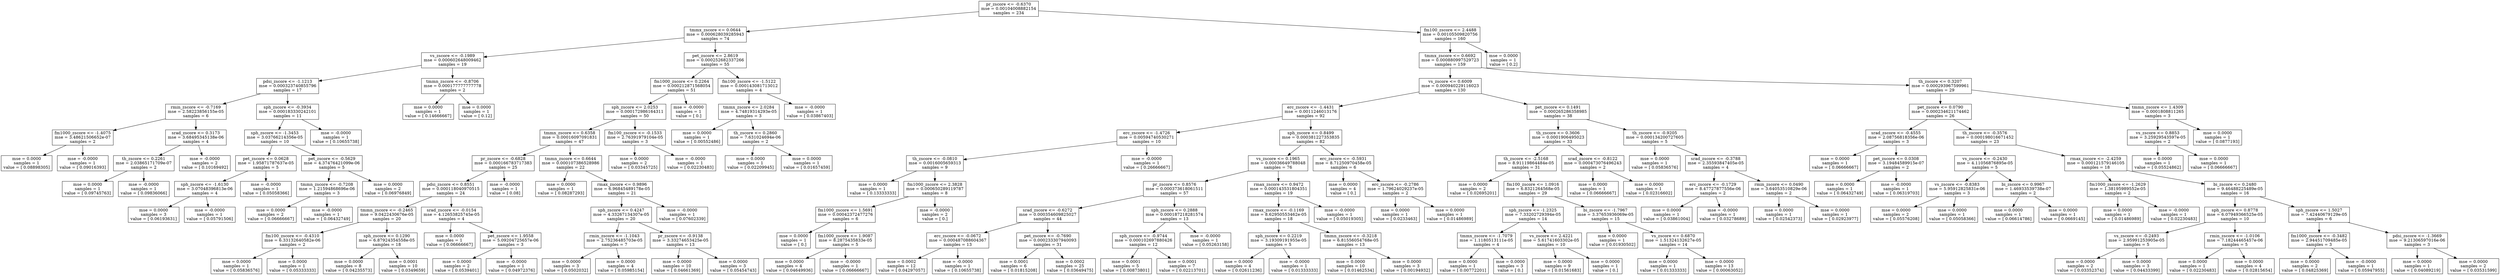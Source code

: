 digraph Tree {
0 [label="pr_zscore <= -0.6370\nmse = 0.00104008882154\nsamples = 234", shape="box"] ;
1 [label="tmmx_zscore <= 0.0644\nmse = 0.000628039285943\nsamples = 74", shape="box"] ;
0 -> 1 ;
2 [label="vs_zscore <= -0.1989\nmse = 0.000602648009462\nsamples = 19", shape="box"] ;
1 -> 2 ;
3 [label="pdsi_zscore <= -1.1213\nmse = 0.000323740855796\nsamples = 17", shape="box"] ;
2 -> 3 ;
4 [label="rmin_zscore <= -0.7169\nmse = 2.58223856155e-05\nsamples = 6", shape="box"] ;
3 -> 4 ;
5 [label="fm1000_zscore <= -1.4075\nmse = 3.48621506652e-07\nsamples = 2", shape="box"] ;
4 -> 5 ;
6 [label="mse = 0.0000\nsamples = 1\nvalue = [ 0.08898305]", shape="box"] ;
5 -> 6 ;
7 [label="mse = -0.0000\nsamples = 1\nvalue = [ 0.09016393]", shape="box"] ;
5 -> 7 ;
8 [label="srad_zscore <= 0.3173\nmse = 3.68495345138e-06\nsamples = 4", shape="box"] ;
4 -> 8 ;
9 [label="th_zscore <= 0.2261\nmse = 2.03865171709e-07\nsamples = 2", shape="box"] ;
8 -> 9 ;
10 [label="mse = 0.0000\nsamples = 1\nvalue = [ 0.09745763]", shape="box"] ;
9 -> 10 ;
11 [label="mse = -0.0000\nsamples = 1\nvalue = [ 0.09836066]", shape="box"] ;
9 -> 11 ;
12 [label="mse = -0.0000\nsamples = 2\nvalue = [ 0.10169492]", shape="box"] ;
8 -> 12 ;
13 [label="sph_zscore <= -0.3934\nmse = 0.000183330242101\nsamples = 11", shape="box"] ;
3 -> 13 ;
14 [label="sph_zscore <= -1.3453\nmse = 3.03766214356e-05\nsamples = 10", shape="box"] ;
13 -> 14 ;
15 [label="pet_zscore <= 0.0628\nmse = 1.95871787637e-05\nsamples = 5", shape="box"] ;
14 -> 15 ;
16 [label="sph_zscore <= -1.6130\nmse = 3.07048396813e-06\nsamples = 4", shape="box"] ;
15 -> 16 ;
17 [label="mse = 0.0000\nsamples = 3\nvalue = [ 0.06193631]", shape="box"] ;
16 -> 17 ;
18 [label="mse = -0.0000\nsamples = 1\nvalue = [ 0.05791506]", shape="box"] ;
16 -> 18 ;
19 [label="mse = -0.0000\nsamples = 1\nvalue = [ 0.05058366]", shape="box"] ;
15 -> 19 ;
20 [label="pet_zscore <= -0.5629\nmse = 4.37476421099e-06\nsamples = 5", shape="box"] ;
14 -> 20 ;
21 [label="tmmn_zscore <= -0.7208\nmse = 1.21594868696e-06\nsamples = 3", shape="box"] ;
20 -> 21 ;
22 [label="mse = 0.0000\nsamples = 2\nvalue = [ 0.06666667]", shape="box"] ;
21 -> 22 ;
23 [label="mse = -0.0000\nsamples = 1\nvalue = [ 0.06432749]", shape="box"] ;
21 -> 23 ;
24 [label="mse = 0.0000\nsamples = 2\nvalue = [ 0.06976849]", shape="box"] ;
20 -> 24 ;
25 [label="mse = -0.0000\nsamples = 1\nvalue = [ 0.10655738]", shape="box"] ;
13 -> 25 ;
26 [label="tmmn_zscore <= -0.8706\nmse = 0.000177777777778\nsamples = 2", shape="box"] ;
2 -> 26 ;
27 [label="mse = 0.0000\nsamples = 1\nvalue = [ 0.14666667]", shape="box"] ;
26 -> 27 ;
28 [label="mse = 0.0000\nsamples = 1\nvalue = [ 0.12]", shape="box"] ;
26 -> 28 ;
29 [label="pet_zscore <= 2.8619\nmse = 0.000252682337266\nsamples = 55", shape="box"] ;
1 -> 29 ;
30 [label="fm1000_zscore <= 0.2264\nmse = 0.000212871568054\nsamples = 51", shape="box"] ;
29 -> 30 ;
31 [label="sph_zscore <= 2.0253\nmse = 0.000172986164311\nsamples = 50", shape="box"] ;
30 -> 31 ;
32 [label="tmmn_zscore <= 0.6358\nmse = 0.00016097091831\nsamples = 47", shape="box"] ;
31 -> 32 ;
33 [label="pr_zscore <= -0.6828\nmse = 0.000166783717383\nsamples = 25", shape="box"] ;
32 -> 33 ;
34 [label="pdsi_zscore <= 0.8551\nmse = 0.000118040970515\nsamples = 24", shape="box"] ;
33 -> 34 ;
35 [label="tmmn_zscore <= -0.2465\nmse = 9.0422430676e-05\nsamples = 20", shape="box"] ;
34 -> 35 ;
36 [label="fm100_zscore <= -0.4310\nmse = 6.33132640582e-06\nsamples = 2", shape="box"] ;
35 -> 36 ;
37 [label="mse = 0.0000\nsamples = 1\nvalue = [ 0.05836576]", shape="box"] ;
36 -> 37 ;
38 [label="mse = 0.0000\nsamples = 1\nvalue = [ 0.05333333]", shape="box"] ;
36 -> 38 ;
39 [label="sph_zscore <= 0.1290\nmse = 6.87924354558e-05\nsamples = 18", shape="box"] ;
35 -> 39 ;
40 [label="mse = 0.0000\nsamples = 8\nvalue = [ 0.04235573]", shape="box"] ;
39 -> 40 ;
41 [label="mse = 0.0001\nsamples = 10\nvalue = [ 0.0349659]", shape="box"] ;
39 -> 41 ;
42 [label="srad_zscore <= -0.0154\nmse = 4.12653825745e-05\nsamples = 4", shape="box"] ;
34 -> 42 ;
43 [label="mse = 0.0000\nsamples = 1\nvalue = [ 0.06666667]", shape="box"] ;
42 -> 43 ;
44 [label="pet_zscore <= 1.9558\nmse = 5.09204725657e-06\nsamples = 3", shape="box"] ;
42 -> 44 ;
45 [label="mse = 0.0000\nsamples = 2\nvalue = [ 0.0539401]", shape="box"] ;
44 -> 45 ;
46 [label="mse = -0.0000\nsamples = 1\nvalue = [ 0.04972376]", shape="box"] ;
44 -> 46 ;
47 [label="mse = -0.0000\nsamples = 1\nvalue = [ 0.08]", shape="box"] ;
33 -> 47 ;
48 [label="tmmn_zscore <= 0.6644\nmse = 0.000107386528986\nsamples = 22", shape="box"] ;
32 -> 48 ;
49 [label="mse = 0.0000\nsamples = 1\nvalue = [ 0.08287293]", shape="box"] ;
48 -> 49 ;
50 [label="rmax_zscore <= 0.9896\nmse = 6.96845489178e-05\nsamples = 21", shape="box"] ;
48 -> 50 ;
51 [label="sph_zscore <= 0.4247\nmse = 4.33267134307e-05\nsamples = 20", shape="box"] ;
50 -> 51 ;
52 [label="rmin_zscore <= -1.1043\nmse = 2.75236485703e-05\nsamples = 7", shape="box"] ;
51 -> 52 ;
53 [label="mse = 0.0000\nsamples = 3\nvalue = [ 0.0502032]", shape="box"] ;
52 -> 53 ;
54 [label="mse = 0.0000\nsamples = 4\nvalue = [ 0.05985154]", shape="box"] ;
52 -> 54 ;
55 [label="pr_zscore <= -0.9138\nmse = 3.33274653425e-05\nsamples = 13", shape="box"] ;
51 -> 55 ;
56 [label="mse = 0.0000\nsamples = 10\nvalue = [ 0.04661369]", shape="box"] ;
55 -> 56 ;
57 [label="mse = 0.0000\nsamples = 3\nvalue = [ 0.05454743]", shape="box"] ;
55 -> 57 ;
58 [label="mse = -0.0000\nsamples = 1\nvalue = [ 0.07602339]", shape="box"] ;
50 -> 58 ;
59 [label="fm100_zscore <= -0.1533\nmse = 2.76391979104e-05\nsamples = 3", shape="box"] ;
31 -> 59 ;
60 [label="mse = 0.0000\nsamples = 2\nvalue = [ 0.03345725]", shape="box"] ;
59 -> 60 ;
61 [label="mse = -0.0000\nsamples = 1\nvalue = [ 0.02230483]", shape="box"] ;
59 -> 61 ;
62 [label="mse = -0.0000\nsamples = 1\nvalue = [ 0.]", shape="box"] ;
30 -> 62 ;
63 [label="fm100_zscore <= -1.5122\nmse = 0.000143081713012\nsamples = 4", shape="box"] ;
29 -> 63 ;
64 [label="tmmx_zscore <= 2.0284\nmse = 4.74819314293e-05\nsamples = 3", shape="box"] ;
63 -> 64 ;
65 [label="mse = 0.0000\nsamples = 1\nvalue = [ 0.00552486]", shape="box"] ;
64 -> 65 ;
66 [label="th_zscore <= 0.2860\nmse = 7.631024694e-06\nsamples = 2", shape="box"] ;
64 -> 66 ;
67 [label="mse = 0.0000\nsamples = 1\nvalue = [ 0.02209945]", shape="box"] ;
66 -> 67 ;
68 [label="mse = 0.0000\nsamples = 1\nvalue = [ 0.01657459]", shape="box"] ;
66 -> 68 ;
69 [label="mse = -0.0000\nsamples = 1\nvalue = [ 0.03867403]", shape="box"] ;
63 -> 69 ;
70 [label="fm100_zscore <= 2.4488\nmse = 0.00105509820756\nsamples = 160", shape="box"] ;
0 -> 70 ;
71 [label="tmmx_zscore <= 0.6692\nmse = 0.000880997529723\nsamples = 159", shape="box"] ;
70 -> 71 ;
72 [label="vs_zscore <= 0.6009\nmse = 0.000940229116023\nsamples = 130", shape="box"] ;
71 -> 72 ;
73 [label="erc_zscore <= -1.4431\nmse = 0.0011246013176\nsamples = 92", shape="box"] ;
72 -> 73 ;
74 [label="erc_zscore <= -1.4726\nmse = 0.00594740530271\nsamples = 10", shape="box"] ;
73 -> 74 ;
75 [label="th_zscore <= -0.0810\nmse = 0.0016005659313\nsamples = 9", shape="box"] ;
74 -> 75 ;
76 [label="mse = 0.0000\nsamples = 1\nvalue = [ 0.13333333]", shape="box"] ;
75 -> 76 ;
77 [label="fm1000_zscore <= 2.3828\nmse = 0.000650289119787\nsamples = 8", shape="box"] ;
75 -> 77 ;
78 [label="fm1000_zscore <= 1.5691\nmse = 0.00042372477276\nsamples = 6", shape="box"] ;
77 -> 78 ;
79 [label="mse = 0.0000\nsamples = 1\nvalue = [ 0.]", shape="box"] ;
78 -> 79 ;
80 [label="fm1000_zscore <= 1.9087\nmse = 8.2875435833e-05\nsamples = 5", shape="box"] ;
78 -> 80 ;
81 [label="mse = 0.0000\nsamples = 4\nvalue = [ 0.04649936]", shape="box"] ;
80 -> 81 ;
82 [label="mse = -0.0000\nsamples = 1\nvalue = [ 0.06666667]", shape="box"] ;
80 -> 82 ;
83 [label="mse = -0.0000\nsamples = 2\nvalue = [ 0.]", shape="box"] ;
77 -> 83 ;
84 [label="mse = -0.0000\nsamples = 1\nvalue = [ 0.26666667]", shape="box"] ;
74 -> 84 ;
85 [label="sph_zscore <= 0.8499\nmse = 0.000381227353835\nsamples = 82", shape="box"] ;
73 -> 85 ;
86 [label="vs_zscore <= 0.1965\nmse = 0.00036649788048\nsamples = 76", shape="box"] ;
85 -> 86 ;
87 [label="pr_zscore <= 0.8576\nmse = 0.000373618061511\nsamples = 57", shape="box"] ;
86 -> 87 ;
88 [label="srad_zscore <= -0.6272\nmse = 0.000354609825027\nsamples = 44", shape="box"] ;
87 -> 88 ;
89 [label="erc_zscore <= -0.0672\nmse = 0.000487088604367\nsamples = 13", shape="box"] ;
88 -> 89 ;
90 [label="mse = 0.0002\nsamples = 12\nvalue = [ 0.04297057]", shape="box"] ;
89 -> 90 ;
91 [label="mse = -0.0000\nsamples = 1\nvalue = [ 0.10655738]", shape="box"] ;
89 -> 91 ;
92 [label="pet_zscore <= -0.7690\nmse = 0.000233307940093\nsamples = 31", shape="box"] ;
88 -> 92 ;
93 [label="mse = 0.0001\nsamples = 6\nvalue = [ 0.01815208]", shape="box"] ;
92 -> 93 ;
94 [label="mse = 0.0002\nsamples = 25\nvalue = [ 0.03649475]", shape="box"] ;
92 -> 94 ;
95 [label="sph_zscore <= 0.2888\nmse = 0.000187218281574\nsamples = 13", shape="box"] ;
87 -> 95 ;
96 [label="sph_zscore <= -0.9744\nmse = 0.000102697880426\nsamples = 12", shape="box"] ;
95 -> 96 ;
97 [label="mse = 0.0001\nsamples = 5\nvalue = [ 0.00873801]", shape="box"] ;
96 -> 97 ;
98 [label="mse = 0.0001\nsamples = 7\nvalue = [ 0.02213701]", shape="box"] ;
96 -> 98 ;
99 [label="mse = -0.0000\nsamples = 1\nvalue = [ 0.05263158]", shape="box"] ;
95 -> 99 ;
100 [label="rmax_zscore <= 0.9472\nmse = 0.000143531804351\nsamples = 19", shape="box"] ;
86 -> 100 ;
101 [label="rmax_zscore <= -0.1169\nmse = 8.62950553462e-05\nsamples = 18", shape="box"] ;
100 -> 101 ;
102 [label="sph_zscore <= 0.2219\nmse = 3.19309191955e-05\nsamples = 5", shape="box"] ;
101 -> 102 ;
103 [label="mse = 0.0000\nsamples = 4\nvalue = [ 0.02611236]", shape="box"] ;
102 -> 103 ;
104 [label="mse = -0.0000\nsamples = 1\nvalue = [ 0.01333333]", shape="box"] ;
102 -> 104 ;
105 [label="tmmn_zscore <= -0.3218\nmse = 6.81556054768e-05\nsamples = 13", shape="box"] ;
101 -> 105 ;
106 [label="mse = 0.0000\nsamples = 10\nvalue = [ 0.01462534]", shape="box"] ;
105 -> 106 ;
107 [label="mse = 0.0000\nsamples = 3\nvalue = [ 0.00194932]", shape="box"] ;
105 -> 107 ;
108 [label="mse = -0.0000\nsamples = 1\nvalue = [ 0.05019305]", shape="box"] ;
100 -> 108 ;
109 [label="erc_zscore <= -0.5931\nmse = 8.71250970458e-05\nsamples = 6", shape="box"] ;
85 -> 109 ;
110 [label="mse = 0.0000\nsamples = 4\nvalue = [ 0.]", shape="box"] ;
109 -> 110 ;
111 [label="erc_zscore <= -0.2786\nmse = 1.79624029237e-05\nsamples = 2", shape="box"] ;
109 -> 111 ;
112 [label="mse = 0.0000\nsamples = 1\nvalue = [ 0.0233463]", shape="box"] ;
111 -> 112 ;
113 [label="mse = 0.0000\nsamples = 1\nvalue = [ 0.01486989]", shape="box"] ;
111 -> 113 ;
114 [label="pet_zscore <= 0.1491\nmse = 0.000265286358985\nsamples = 38", shape="box"] ;
72 -> 114 ;
115 [label="th_zscore <= 0.3606\nmse = 0.0001906495023\nsamples = 33", shape="box"] ;
114 -> 115 ;
116 [label="th_zscore <= -2.5168\nmse = 8.91119864484e-05\nsamples = 31", shape="box"] ;
115 -> 116 ;
117 [label="mse = 0.0000\nsamples = 2\nvalue = [ 0.02695201]", shape="box"] ;
116 -> 117 ;
118 [label="fm100_zscore <= 1.0916\nmse = 6.8321264568e-05\nsamples = 29", shape="box"] ;
116 -> 118 ;
119 [label="sph_zscore <= -1.2325\nmse = 7.33202729394e-05\nsamples = 14", shape="box"] ;
118 -> 119 ;
120 [label="tmmx_zscore <= -1.7079\nmse = 1.1180513111e-05\nsamples = 4", shape="box"] ;
119 -> 120 ;
121 [label="mse = 0.0000\nsamples = 1\nvalue = [ 0.00772201]", shape="box"] ;
120 -> 121 ;
122 [label="mse = 0.0000\nsamples = 3\nvalue = [ 0.]", shape="box"] ;
120 -> 122 ;
123 [label="vs_zscore <= 2.4221\nmse = 5.61741603302e-05\nsamples = 10", shape="box"] ;
119 -> 123 ;
124 [label="mse = 0.0000\nsamples = 9\nvalue = [ 0.01561683]", shape="box"] ;
123 -> 124 ;
125 [label="mse = 0.0000\nsamples = 1\nvalue = [ 0.]", shape="box"] ;
123 -> 125 ;
126 [label="bi_zscore <= -1.7967\nmse = 3.37653936069e-05\nsamples = 15", shape="box"] ;
118 -> 126 ;
127 [label="mse = 0.0000\nsamples = 1\nvalue = [ 0.01930502]", shape="box"] ;
126 -> 127 ;
128 [label="vs_zscore <= 0.6870\nmse = 1.51324132627e-05\nsamples = 14", shape="box"] ;
126 -> 128 ;
129 [label="mse = 0.0000\nsamples = 1\nvalue = [ 0.01333333]", shape="box"] ;
128 -> 129 ;
130 [label="mse = 0.0000\nsamples = 13\nvalue = [ 0.00063052]", shape="box"] ;
128 -> 130 ;
131 [label="srad_zscore <= -0.8122\nmse = 0.000473076496243\nsamples = 2", shape="box"] ;
115 -> 131 ;
132 [label="mse = 0.0000\nsamples = 1\nvalue = [ 0.06666667]", shape="box"] ;
131 -> 132 ;
133 [label="mse = 0.0000\nsamples = 1\nvalue = [ 0.02316602]", shape="box"] ;
131 -> 133 ;
134 [label="th_zscore <= -0.9205\nmse = 0.000134200727605\nsamples = 5", shape="box"] ;
114 -> 134 ;
135 [label="mse = 0.0000\nsamples = 1\nvalue = [ 0.05836576]", shape="box"] ;
134 -> 135 ;
136 [label="srad_zscore <= -0.3788\nmse = 2.35593847405e-05\nsamples = 4", shape="box"] ;
134 -> 136 ;
137 [label="erc_zscore <= -0.1729\nmse = 8.47727877556e-06\nsamples = 2", shape="box"] ;
136 -> 137 ;
138 [label="mse = 0.0000\nsamples = 1\nvalue = [ 0.03861004]", shape="box"] ;
137 -> 138 ;
139 [label="mse = -0.0000\nsamples = 1\nvalue = [ 0.03278689]", shape="box"] ;
137 -> 139 ;
140 [label="rmin_zscore <= 0.0490\nmse = 3.64053510829e-06\nsamples = 2", shape="box"] ;
136 -> 140 ;
141 [label="mse = 0.0000\nsamples = 1\nvalue = [ 0.02542373]", shape="box"] ;
140 -> 141 ;
142 [label="mse = 0.0000\nsamples = 1\nvalue = [ 0.02923977]", shape="box"] ;
140 -> 142 ;
143 [label="th_zscore <= 0.3207\nmse = 0.000293967599961\nsamples = 29", shape="box"] ;
71 -> 143 ;
144 [label="pet_zscore <= 0.0790\nmse = 0.000234621174462\nsamples = 26", shape="box"] ;
143 -> 144 ;
145 [label="srad_zscore <= -0.4555\nmse = 2.08756818356e-06\nsamples = 3", shape="box"] ;
144 -> 145 ;
146 [label="mse = 0.0000\nsamples = 1\nvalue = [ 0.06666667]", shape="box"] ;
145 -> 146 ;
147 [label="pet_zscore <= 0.0308\nmse = 3.19484589915e-07\nsamples = 2", shape="box"] ;
145 -> 147 ;
148 [label="mse = 0.0000\nsamples = 1\nvalue = [ 0.06432749]", shape="box"] ;
147 -> 148 ;
149 [label="mse = -0.0000\nsamples = 1\nvalue = [ 0.06319703]", shape="box"] ;
147 -> 149 ;
150 [label="th_zscore <= -0.3576\nmse = 0.000198016671452\nsamples = 23", shape="box"] ;
144 -> 150 ;
151 [label="vs_zscore <= -0.2430\nmse = 4.11056876895e-05\nsamples = 5", shape="box"] ;
150 -> 151 ;
152 [label="vs_zscore <= -0.8383\nmse = 5.95912825831e-06\nsamples = 3", shape="box"] ;
151 -> 152 ;
153 [label="mse = 0.0000\nsamples = 2\nvalue = [ 0.05576208]", shape="box"] ;
152 -> 153 ;
154 [label="mse = 0.0000\nsamples = 1\nvalue = [ 0.05058366]", shape="box"] ;
152 -> 154 ;
155 [label="bi_zscore <= 0.9967\nmse = 1.46933539738e-07\nsamples = 2", shape="box"] ;
151 -> 155 ;
156 [label="mse = 0.0000\nsamples = 1\nvalue = [ 0.06614786]", shape="box"] ;
155 -> 156 ;
157 [label="mse = 0.0000\nsamples = 1\nvalue = [ 0.0669145]", shape="box"] ;
155 -> 157 ;
158 [label="rmax_zscore <= -2.4259\nmse = 0.000121579146105\nsamples = 18", shape="box"] ;
150 -> 158 ;
159 [label="fm1000_zscore <= -1.2629\nmse = 1.38195989552e-05\nsamples = 2", shape="box"] ;
158 -> 159 ;
160 [label="mse = 0.0000\nsamples = 1\nvalue = [ 0.01486989]", shape="box"] ;
159 -> 160 ;
161 [label="mse = -0.0000\nsamples = 1\nvalue = [ 0.02230483]", shape="box"] ;
159 -> 161 ;
162 [label="bi_zscore <= 0.2480\nmse = 9.46488225489e-05\nsamples = 16", shape="box"] ;
158 -> 162 ;
163 [label="sph_zscore <= 0.8778\nmse = 6.07949366525e-05\nsamples = 10", shape="box"] ;
162 -> 163 ;
164 [label="vs_zscore <= -0.2493\nmse = 2.95991253905e-05\nsamples = 5", shape="box"] ;
163 -> 164 ;
165 [label="mse = 0.0000\nsamples = 2\nvalue = [ 0.03352374]", shape="box"] ;
164 -> 165 ;
166 [label="mse = 0.0000\nsamples = 3\nvalue = [ 0.04433399]", shape="box"] ;
164 -> 166 ;
167 [label="rmin_zscore <= -1.0106\nmse = 7.18244465457e-06\nsamples = 5", shape="box"] ;
163 -> 167 ;
168 [label="mse = 0.0000\nsamples = 1\nvalue = [ 0.02230483]", shape="box"] ;
167 -> 168 ;
169 [label="mse = 0.0000\nsamples = 4\nvalue = [ 0.02815654]", shape="box"] ;
167 -> 169 ;
170 [label="sph_zscore <= 1.5027\nmse = 7.42440679129e-05\nsamples = 6", shape="box"] ;
162 -> 170 ;
171 [label="fm1000_zscore <= -0.3482\nmse = 2.94451709485e-05\nsamples = 3", shape="box"] ;
170 -> 171 ;
172 [label="mse = 0.0000\nsamples = 2\nvalue = [ 0.04825369]", shape="box"] ;
171 -> 172 ;
173 [label="mse = -0.0000\nsamples = 1\nvalue = [ 0.05947955]", shape="box"] ;
171 -> 173 ;
174 [label="pdsi_zscore <= -1.3669\nmse = 9.21306597016e-06\nsamples = 3", shape="box"] ;
170 -> 174 ;
175 [label="mse = 0.0000\nsamples = 1\nvalue = [ 0.04089219]", shape="box"] ;
174 -> 175 ;
176 [label="mse = 0.0000\nsamples = 2\nvalue = [ 0.03531599]", shape="box"] ;
174 -> 176 ;
177 [label="tmmn_zscore <= 1.4309\nmse = 0.0001808811265\nsamples = 3", shape="box"] ;
143 -> 177 ;
178 [label="vs_zscore <= 0.8853\nmse = 3.25929543597e-05\nsamples = 2", shape="box"] ;
177 -> 178 ;
179 [label="mse = 0.0000\nsamples = 1\nvalue = [ 0.05524862]", shape="box"] ;
178 -> 179 ;
180 [label="mse = 0.0000\nsamples = 1\nvalue = [ 0.06666667]", shape="box"] ;
178 -> 180 ;
181 [label="mse = 0.0000\nsamples = 1\nvalue = [ 0.0877193]", shape="box"] ;
177 -> 181 ;
182 [label="mse = 0.0000\nsamples = 1\nvalue = [ 0.2]", shape="box"] ;
70 -> 182 ;
}